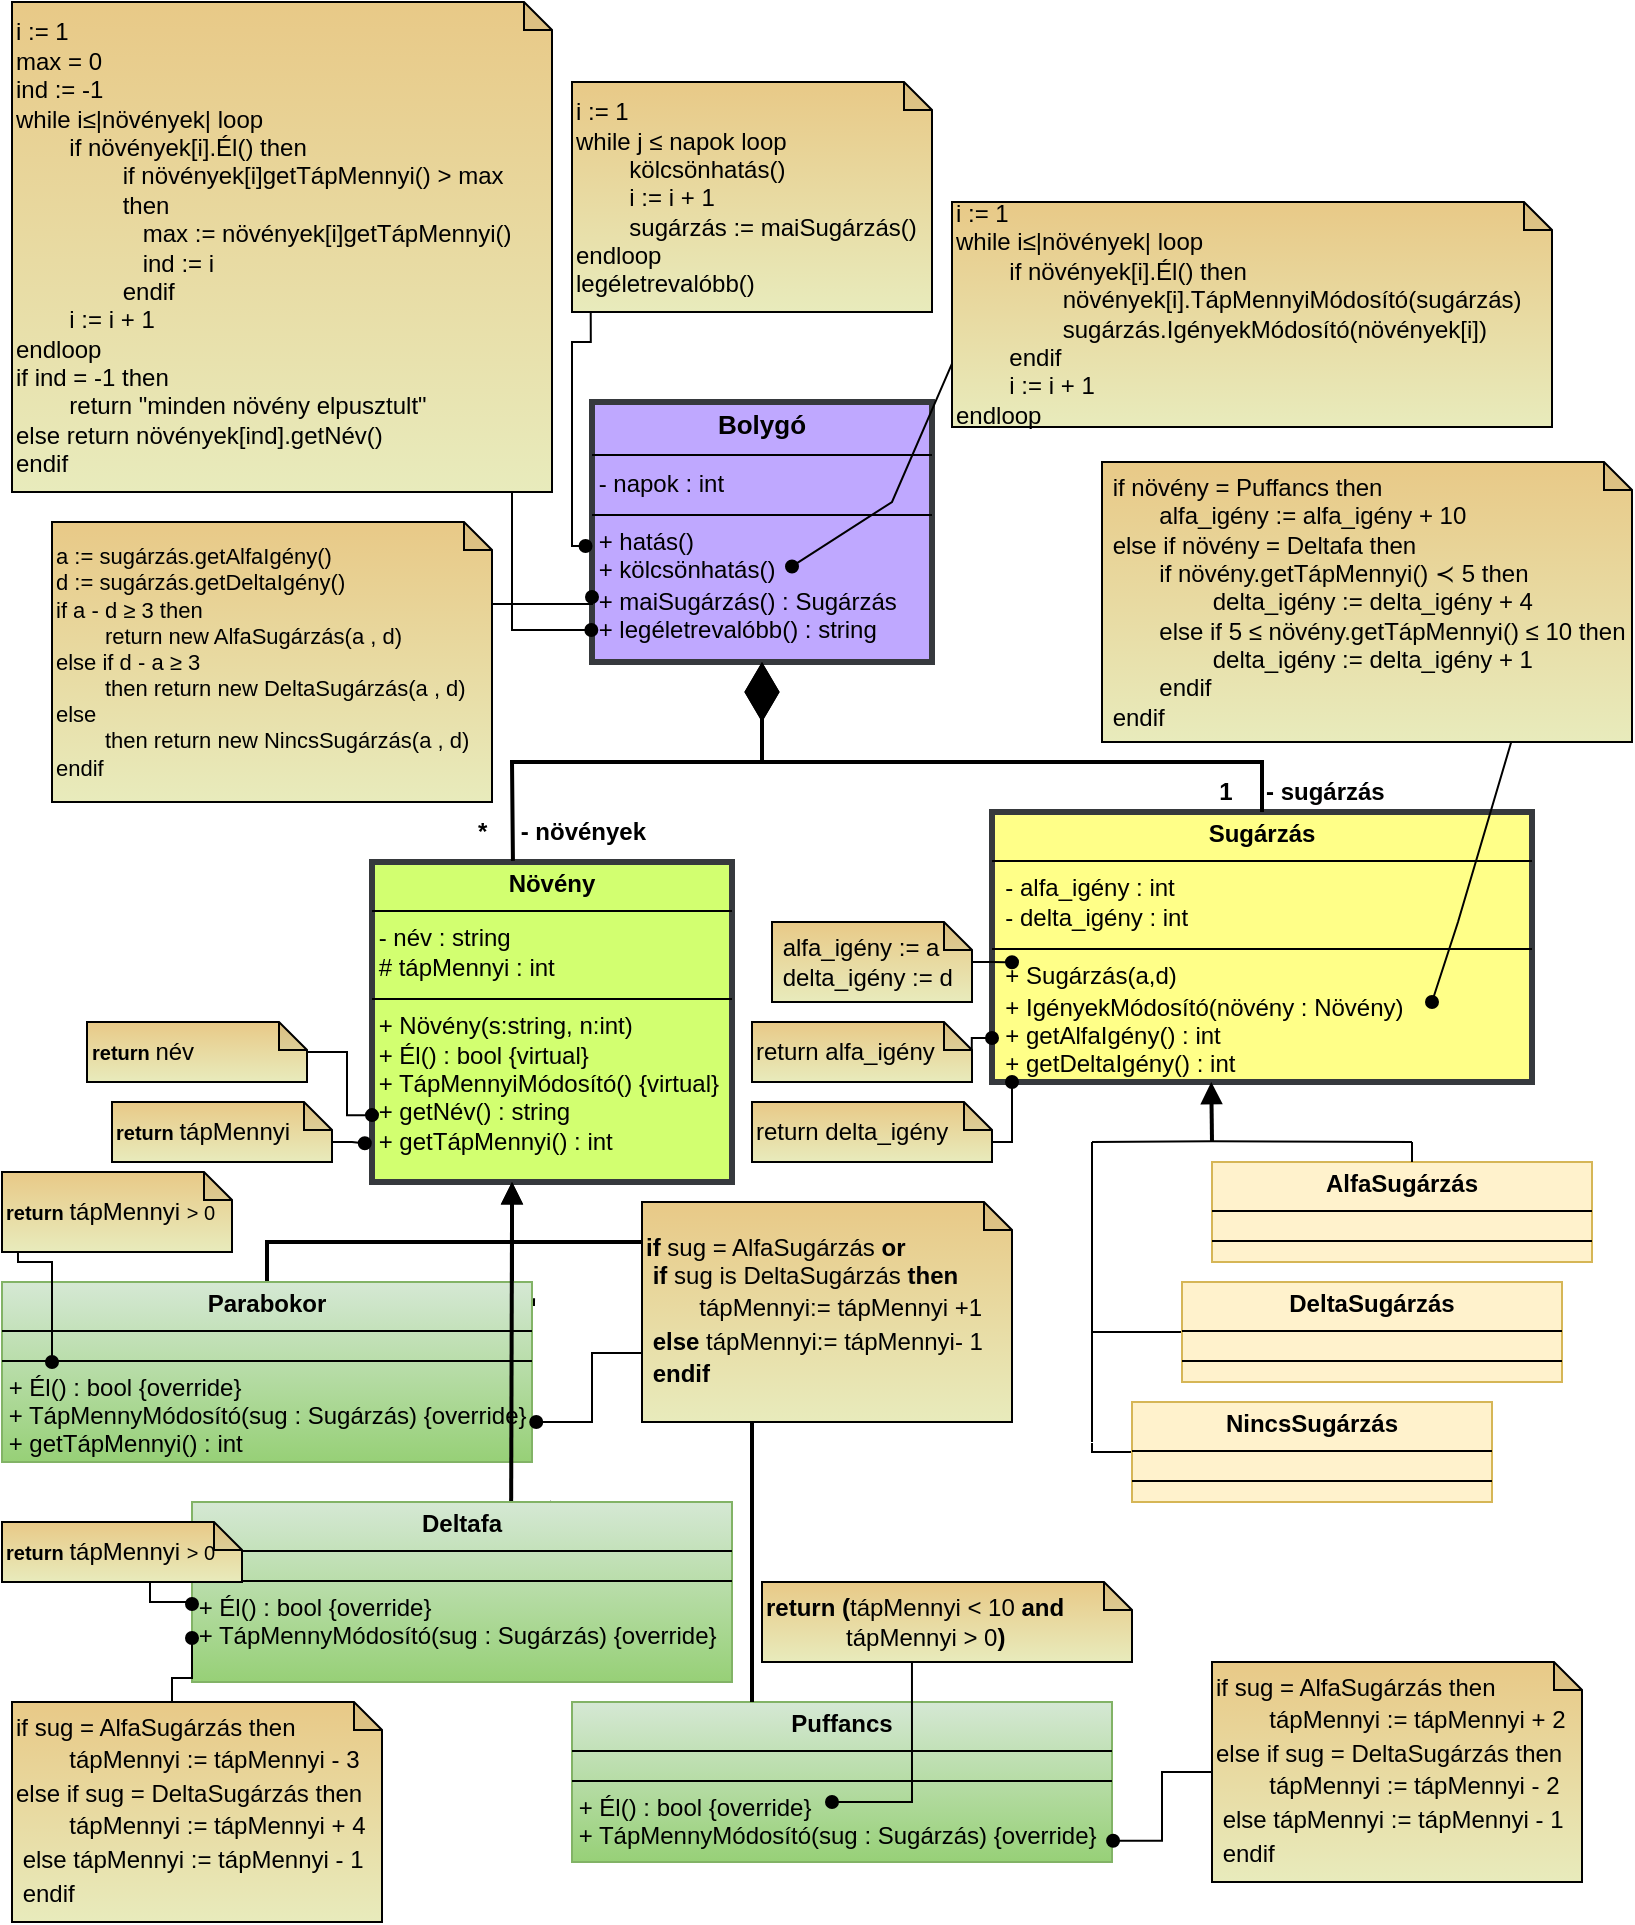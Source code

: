 <mxfile version="24.2.5" type="device">
  <diagram id="C5RBs43oDa-KdzZeNtuy" name="Page-1">
    <mxGraphModel dx="600" dy="359" grid="1" gridSize="10" guides="1" tooltips="1" connect="1" arrows="1" fold="1" page="1" pageScale="1" pageWidth="827" pageHeight="1169" math="0" shadow="0">
      <root>
        <mxCell id="WIyWlLk6GJQsqaUBKTNV-0" />
        <mxCell id="WIyWlLk6GJQsqaUBKTNV-1" parent="WIyWlLk6GJQsqaUBKTNV-0" />
        <mxCell id="IUOXqDqNGWJRMbw2lu2S-0" value="&lt;p style=&quot;margin: 4px 0px 0px; text-align: center; font-size: 13px;&quot;&gt;&lt;b&gt;&lt;font style=&quot;font-size: 13px;&quot;&gt;Bolygó&lt;/font&gt;&lt;/b&gt;&lt;/p&gt;&lt;hr size=&quot;1&quot; style=&quot;border-style: solid; font-size: 13px;&quot;&gt;&amp;nbsp;- napok : int&amp;nbsp;&lt;div&gt;&lt;div style=&quot;height:2px;&quot;&gt;&lt;/div&gt;&lt;hr size=&quot;1&quot; style=&quot;border-style:solid;&quot;&gt;&lt;div style=&quot;height:2px;&quot;&gt;&amp;nbsp;+ hatás()&lt;/div&gt;&lt;/div&gt;&lt;div style=&quot;height:2px;&quot;&gt;&amp;nbsp;&lt;/div&gt;&lt;div style=&quot;height:2px;&quot;&gt;&lt;br&gt;&lt;/div&gt;&lt;div style=&quot;height:2px;&quot;&gt;&lt;br&gt;&lt;/div&gt;&lt;div style=&quot;height:2px;&quot;&gt;&lt;br&gt;&lt;/div&gt;&lt;div style=&quot;height:2px;&quot;&gt;&lt;br&gt;&lt;/div&gt;&lt;div style=&quot;height:2px;&quot;&gt;&lt;br&gt;&lt;/div&gt;&lt;div style=&quot;height:2px;&quot;&gt;&amp;nbsp;+ kölcsönhatás()&lt;/div&gt;&lt;div style=&quot;height:2px;&quot;&gt;&lt;br&gt;&lt;/div&gt;&lt;div style=&quot;height:2px;&quot;&gt;&lt;br&gt;&lt;/div&gt;&lt;div style=&quot;height:2px;&quot;&gt;&lt;br&gt;&lt;/div&gt;&lt;div style=&quot;height:2px;&quot;&gt;&lt;br&gt;&lt;/div&gt;&lt;div style=&quot;height:2px;&quot;&gt;&lt;br&gt;&lt;/div&gt;&lt;div style=&quot;height:2px;&quot;&gt;&lt;br&gt;&lt;/div&gt;&lt;div style=&quot;height:2px;&quot;&gt;&amp;nbsp;&lt;/div&gt;&lt;div style=&quot;height:2px;&quot;&gt;&amp;nbsp;+ maiSugárzás() : Sugárzás&lt;br&gt;&lt;/div&gt;&lt;div style=&quot;height:2px;&quot;&gt;&lt;br&gt;&lt;/div&gt;&lt;div style=&quot;height:2px;&quot;&gt;&lt;br&gt;&lt;/div&gt;&lt;div style=&quot;height:2px;&quot;&gt;&lt;br&gt;&lt;/div&gt;&lt;div style=&quot;height:2px;&quot;&gt;&lt;br&gt;&lt;/div&gt;&lt;div style=&quot;height:2px;&quot;&gt;&lt;br&gt;&lt;/div&gt;&lt;div style=&quot;height:2px;&quot;&gt;&lt;br&gt;&lt;/div&gt;&lt;div style=&quot;height:2px;&quot;&gt;&amp;nbsp;+ legéletrevalóbb() : string&lt;/div&gt;&lt;div style=&quot;height:2px;&quot;&gt;&lt;span style=&quot;background-color: initial;&quot;&gt;&lt;br&gt;&lt;/span&gt;&lt;/div&gt;&lt;div style=&quot;height:2px;&quot;&gt;&lt;span style=&quot;background-color: initial;&quot;&gt;&lt;br&gt;&lt;/span&gt;&lt;/div&gt;&lt;div style=&quot;height:2px;&quot;&gt;&lt;span style=&quot;background-color: initial;&quot;&gt;&lt;br&gt;&lt;/span&gt;&lt;/div&gt;&lt;div style=&quot;height:2px;&quot;&gt;&lt;span style=&quot;background-color: initial;&quot;&gt;&lt;br&gt;&lt;/span&gt;&lt;/div&gt;&lt;div style=&quot;height:2px;&quot;&gt;&lt;span style=&quot;background-color: initial;&quot;&gt;&amp;nbsp;&lt;/span&gt;&lt;/div&gt;&lt;div style=&quot;height:2px;&quot;&gt;&lt;span style=&quot;background-color: initial;&quot;&gt;&amp;nbsp;&lt;/span&gt;&lt;/div&gt;&lt;div style=&quot;height:2px;&quot;&gt;&lt;br&gt;&lt;/div&gt;" style="verticalAlign=top;align=left;overflow=fill;html=1;whiteSpace=wrap;fillColor=#bfa8ff;strokeColor=#36393d;strokeWidth=3;" parent="WIyWlLk6GJQsqaUBKTNV-1" vertex="1">
          <mxGeometry x="300" y="320" width="170" height="130" as="geometry" />
        </mxCell>
        <mxCell id="IUOXqDqNGWJRMbw2lu2S-2" value="&lt;p style=&quot;margin:0px;margin-top:4px;text-align:center;&quot;&gt;&lt;b&gt;Sugárzás&lt;/b&gt;&lt;/p&gt;&lt;hr size=&quot;1&quot; style=&quot;border-style:solid;&quot;&gt;&amp;nbsp; -&lt;font style=&quot;font-size: 12px;&quot;&gt;&amp;nbsp;alfa_igény : int&lt;/font&gt;&lt;div&gt;&lt;font style=&quot;font-size: 12px;&quot;&gt;&amp;nbsp; - delta_igény : int&amp;nbsp;&lt;br&gt;&lt;/font&gt;&lt;div style=&quot;height:2px;&quot;&gt;&lt;font style=&quot;font-size: 12px;&quot;&gt;&amp;nbsp;&lt;/font&gt;&lt;/div&gt;&lt;hr size=&quot;1&quot; style=&quot;border-style:solid;&quot;&gt;&lt;div style=&quot;height:2px;&quot;&gt;&lt;font style=&quot;font-size: 12px;&quot;&gt;&amp;nbsp; + Sugárzás(a,d)&lt;/font&gt;&lt;/div&gt;&lt;/div&gt;&lt;div style=&quot;height:2px;&quot;&gt;&lt;font style=&quot;font-size: 12px;&quot;&gt;&amp;nbsp;&lt;/font&gt;&lt;/div&gt;&lt;div style=&quot;height:2px;&quot;&gt;&lt;br&gt;&lt;/div&gt;&lt;div style=&quot;height:2px;&quot;&gt;&lt;font style=&quot;font-size: 12px;&quot;&gt;&lt;br&gt;&lt;/font&gt;&lt;/div&gt;&lt;div style=&quot;height:2px;&quot;&gt;&lt;font style=&quot;font-size: 12px;&quot;&gt;&amp;nbsp;&lt;/font&gt;&lt;/div&gt;&lt;div style=&quot;height:2px;&quot;&gt;&lt;font style=&quot;font-size: 12px;&quot;&gt;&lt;br&gt;&lt;/font&gt;&lt;/div&gt;&lt;div style=&quot;height:2px;&quot;&gt;&lt;font style=&quot;font-size: 12px;&quot;&gt;&lt;br&gt;&lt;/font&gt;&lt;/div&gt;&lt;div style=&quot;height:2px;&quot;&gt;&lt;font style=&quot;font-size: 12px;&quot;&gt;&amp;nbsp; &amp;nbsp;&lt;/font&gt;&lt;/div&gt;&lt;div style=&quot;height:2px;&quot;&gt;&lt;font style=&quot;font-size: 12px;&quot;&gt;&amp;nbsp; + IgényekMódosító(növény : Növény)&lt;/font&gt;&lt;/div&gt;&lt;div style=&quot;height:2px;&quot;&gt;&lt;font style=&quot;font-size: 12px;&quot;&gt;&lt;br&gt;&lt;/font&gt;&lt;/div&gt;&lt;div style=&quot;height:2px;&quot;&gt;&lt;font style=&quot;font-size: 12px;&quot;&gt;&lt;br&gt;&lt;/font&gt;&lt;/div&gt;&lt;div style=&quot;height:2px;&quot;&gt;&lt;font style=&quot;font-size: 12px;&quot;&gt;&lt;br&gt;&lt;/font&gt;&lt;/div&gt;&lt;div style=&quot;height:2px;&quot;&gt;&lt;font style=&quot;font-size: 12px;&quot;&gt;&lt;br&gt;&lt;/font&gt;&lt;/div&gt;&lt;div style=&quot;height:2px;&quot;&gt;&lt;font style=&quot;font-size: 12px;&quot;&gt;&lt;br&gt;&lt;/font&gt;&lt;/div&gt;&lt;div style=&quot;height:2px;&quot;&gt;&lt;font style=&quot;font-size: 12px;&quot;&gt;&lt;br&gt;&lt;/font&gt;&lt;/div&gt;&lt;div style=&quot;height:2px;&quot;&gt;&lt;font style=&quot;font-size: 12px;&quot;&gt;&amp;nbsp; + getAlfaIgény() : int&amp;nbsp;&lt;/font&gt;&lt;/div&gt;&lt;div style=&quot;height:2px;&quot;&gt;&lt;font style=&quot;font-size: 12px;&quot;&gt;&lt;br&gt;&lt;/font&gt;&lt;/div&gt;&lt;div style=&quot;height:2px;&quot;&gt;&lt;font style=&quot;font-size: 12px;&quot;&gt;&lt;br&gt;&lt;/font&gt;&lt;/div&gt;&lt;div style=&quot;height:2px;&quot;&gt;&lt;font style=&quot;font-size: 12px;&quot;&gt;&lt;br&gt;&lt;/font&gt;&lt;/div&gt;&lt;div style=&quot;height:2px;&quot;&gt;&lt;font style=&quot;font-size: 12px;&quot;&gt;&lt;br&gt;&lt;/font&gt;&lt;/div&gt;&lt;div style=&quot;height:2px;&quot;&gt;&lt;font style=&quot;font-size: 12px;&quot;&gt;&lt;br&gt;&lt;/font&gt;&lt;/div&gt;&lt;div style=&quot;height:2px;&quot;&gt;&lt;font style=&quot;font-size: 12px;&quot;&gt;&lt;br&gt;&lt;/font&gt;&lt;/div&gt;&lt;div style=&quot;height:2px;&quot;&gt;&lt;font style=&quot;font-size: 12px;&quot;&gt;&amp;nbsp; + getDeltaIgény() : int&amp;nbsp;&amp;nbsp;&lt;/font&gt;&lt;/div&gt;" style="verticalAlign=top;align=left;overflow=fill;html=1;whiteSpace=wrap;fillColor=#ffff88;strokeColor=#36393d;strokeWidth=3;" parent="WIyWlLk6GJQsqaUBKTNV-1" vertex="1">
          <mxGeometry x="500" y="525" width="270" height="135" as="geometry" />
        </mxCell>
        <mxCell id="IUOXqDqNGWJRMbw2lu2S-3" value="&lt;p style=&quot;margin:0px;margin-top:4px;text-align:center;&quot;&gt;&lt;b&gt;Növény&lt;/b&gt;&lt;br&gt;&lt;/p&gt;&lt;hr size=&quot;1&quot; style=&quot;border-style:solid;&quot;&gt;&lt;font style=&quot;font-size: 12px;&quot;&gt;&amp;nbsp;- név : string&lt;/font&gt;&lt;div style=&quot;&quot;&gt;&lt;font style=&quot;font-size: 12px;&quot;&gt;&lt;font style=&quot;font-size: 12px;&quot;&gt;&amp;nbsp;# tápMennyi : int&lt;/font&gt;&lt;br&gt;&lt;/font&gt;&lt;div style=&quot;height: 2px;&quot;&gt;&lt;font style=&quot;font-size: 12px;&quot;&gt;&lt;br&gt;&lt;/font&gt;&lt;/div&gt;&lt;hr size=&quot;1&quot; style=&quot;border-style: solid;&quot;&gt;&lt;font style=&quot;font-size: 12px;&quot;&gt;&amp;nbsp;+ Növény(s:string, n:int)&lt;/font&gt;&lt;/div&gt;&lt;div style=&quot;&quot;&gt;&lt;font style=&quot;font-size: 12px;&quot;&gt;&amp;nbsp;+ Él() : bool {virtual}&lt;/font&gt;&lt;/div&gt;&lt;div style=&quot;&quot;&gt;&lt;font style=&quot;font-size: 12px;&quot;&gt;&amp;nbsp;+ TápMennyiMódosító() {virtual}&lt;/font&gt;&lt;/div&gt;&lt;div style=&quot;&quot;&gt;&amp;nbsp;+ getNév() : string&amp;nbsp;&lt;/div&gt;&lt;div style=&quot;&quot;&gt;&amp;nbsp;+ getTápMennyi() : int&lt;br&gt;&lt;div style=&quot;font-size: 11px; height: 2px;&quot;&gt;&lt;/div&gt;&lt;/div&gt;" style="verticalAlign=top;align=left;overflow=fill;html=1;whiteSpace=wrap;fillColor=#d2ff70;strokeColor=#36393d;strokeWidth=3;perimeterSpacing=0;" parent="WIyWlLk6GJQsqaUBKTNV-1" vertex="1">
          <mxGeometry x="190" y="550" width="180" height="160" as="geometry" />
        </mxCell>
        <mxCell id="IUOXqDqNGWJRMbw2lu2S-4" value="" style="endArrow=diamondThin;endFill=1;endSize=24;html=1;rounded=0;entryX=0.5;entryY=1;entryDx=0;entryDy=0;exitX=0.277;exitY=0.981;exitDx=0;exitDy=0;exitPerimeter=0;strokeWidth=2;" parent="WIyWlLk6GJQsqaUBKTNV-1" source="IUOXqDqNGWJRMbw2lu2S-10" target="IUOXqDqNGWJRMbw2lu2S-0" edge="1">
          <mxGeometry width="160" relative="1" as="geometry">
            <mxPoint x="260" y="550" as="sourcePoint" />
            <mxPoint x="310" y="610" as="targetPoint" />
            <Array as="points">
              <mxPoint x="260" y="500" />
              <mxPoint x="320" y="500" />
              <mxPoint x="385" y="500" />
            </Array>
          </mxGeometry>
        </mxCell>
        <mxCell id="IUOXqDqNGWJRMbw2lu2S-8" value="" style="endArrow=diamondThin;endFill=1;endSize=24;html=1;rounded=0;entryX=0.5;entryY=1;entryDx=0;entryDy=0;exitX=0.5;exitY=0;exitDx=0;exitDy=0;strokeWidth=2;" parent="WIyWlLk6GJQsqaUBKTNV-1" source="IUOXqDqNGWJRMbw2lu2S-2" target="IUOXqDqNGWJRMbw2lu2S-0" edge="1">
          <mxGeometry width="160" relative="1" as="geometry">
            <mxPoint x="380" y="580" as="sourcePoint" />
            <mxPoint x="310" y="610" as="targetPoint" />
            <Array as="points">
              <mxPoint x="635" y="500" />
              <mxPoint x="490" y="500" />
              <mxPoint x="385" y="500" />
            </Array>
          </mxGeometry>
        </mxCell>
        <mxCell id="IUOXqDqNGWJRMbw2lu2S-9" value="&lt;b&gt;1&amp;nbsp; &amp;nbsp; &amp;nbsp;- sugárzás&lt;/b&gt;" style="text;html=1;align=center;verticalAlign=middle;whiteSpace=wrap;rounded=0;" parent="WIyWlLk6GJQsqaUBKTNV-1" vertex="1">
          <mxGeometry x="600" y="500" width="110" height="30" as="geometry" />
        </mxCell>
        <mxCell id="IUOXqDqNGWJRMbw2lu2S-10" value="&lt;b&gt;*&amp;nbsp; &amp;nbsp; &amp;nbsp;- növények&lt;/b&gt;" style="text;html=1;align=center;verticalAlign=middle;whiteSpace=wrap;rounded=0;" parent="WIyWlLk6GJQsqaUBKTNV-1" vertex="1">
          <mxGeometry x="230" y="520" width="110" height="30" as="geometry" />
        </mxCell>
        <mxCell id="IUOXqDqNGWJRMbw2lu2S-13" value="" style="endArrow=block;endFill=1;html=1;edgeStyle=orthogonalEdgeStyle;align=left;verticalAlign=top;rounded=0;strokeWidth=2;exitX=1.002;exitY=0.09;exitDx=0;exitDy=0;exitPerimeter=0;" parent="WIyWlLk6GJQsqaUBKTNV-1" source="IUOXqDqNGWJRMbw2lu2S-18" edge="1">
          <mxGeometry x="-1" relative="1" as="geometry">
            <mxPoint x="220" y="800" as="sourcePoint" />
            <mxPoint x="260" y="710" as="targetPoint" />
            <Array as="points">
              <mxPoint x="260" y="771" />
            </Array>
            <mxPoint as="offset" />
          </mxGeometry>
        </mxCell>
        <mxCell id="IUOXqDqNGWJRMbw2lu2S-16" value="&lt;p style=&quot;text-align: center; margin: 4px 0px 0px;&quot;&gt;&lt;span style=&quot;background-color: initial; text-align: left;&quot;&gt;&lt;b&gt;Puffancs&lt;/b&gt;&lt;/span&gt;&lt;br&gt;&lt;/p&gt;&lt;hr size=&quot;1&quot; style=&quot;border-style:solid;&quot;&gt;&lt;div style=&quot;height:2px;&quot;&gt;&lt;/div&gt;&lt;hr size=&quot;1&quot; style=&quot;border-style:solid;&quot;&gt;&lt;div style=&quot;height: 2px;&quot;&gt;&lt;div style=&quot;height: 2px;&quot;&gt;&amp;nbsp;+ Él() : bool {override}&lt;/div&gt;&lt;div style=&quot;height: 2px;&quot;&gt;&amp;nbsp;&lt;/div&gt;&lt;div style=&quot;height: 2px;&quot;&gt;&amp;nbsp;&lt;/div&gt;&lt;div style=&quot;height: 2px;&quot;&gt;&lt;br&gt;&lt;/div&gt;&lt;div style=&quot;height: 2px;&quot;&gt;&lt;br&gt;&lt;/div&gt;&lt;div style=&quot;height: 2px;&quot;&gt;&amp;nbsp;&lt;/div&gt;&lt;div style=&quot;height: 2px;&quot;&gt;&lt;br&gt;&lt;/div&gt;&lt;div style=&quot;height: 2px;&quot;&gt;&lt;div style=&quot;height: 2px;&quot;&gt;&amp;nbsp;+ TápMennyMódosító(sug : Sugárzás) {override}&lt;/div&gt;&lt;div&gt;&lt;br&gt;&lt;/div&gt;&lt;/div&gt;&lt;div style=&quot;height: 2px;&quot;&gt;&lt;br&gt;&lt;/div&gt;&lt;div style=&quot;height: 2px;&quot;&gt;&lt;br&gt;&lt;/div&gt;&lt;div style=&quot;height: 2px;&quot;&gt;&lt;br&gt;&lt;/div&gt;&lt;div style=&quot;height: 2px;&quot;&gt;&lt;br&gt;&lt;/div&gt;&lt;div style=&quot;height: 2px;&quot;&gt;&lt;br&gt;&lt;/div&gt;&lt;div style=&quot;height: 2px;&quot;&gt;&lt;br&gt;&lt;/div&gt;&lt;/div&gt;" style="verticalAlign=top;align=left;overflow=fill;html=1;whiteSpace=wrap;fillColor=#d5e8d4;strokeColor=#82b366;gradientColor=#97d077;" parent="WIyWlLk6GJQsqaUBKTNV-1" vertex="1">
          <mxGeometry x="290" y="970" width="270" height="80" as="geometry" />
        </mxCell>
        <mxCell id="IUOXqDqNGWJRMbw2lu2S-85" style="edgeStyle=orthogonalEdgeStyle;rounded=0;orthogonalLoop=1;jettySize=auto;html=1;endArrow=none;endFill=0;strokeWidth=2;" parent="WIyWlLk6GJQsqaUBKTNV-1" source="IUOXqDqNGWJRMbw2lu2S-18" edge="1">
          <mxGeometry relative="1" as="geometry">
            <mxPoint x="260" y="740" as="targetPoint" />
          </mxGeometry>
        </mxCell>
        <mxCell id="IUOXqDqNGWJRMbw2lu2S-18" value="&lt;p style=&quot;margin:0px;margin-top:4px;text-align:center;&quot;&gt;&lt;b&gt;Parabokor&lt;/b&gt;&lt;/p&gt;&lt;hr size=&quot;1&quot; style=&quot;border-style:solid;&quot;&gt;&lt;div style=&quot;height:2px;&quot;&gt;&lt;/div&gt;&lt;hr size=&quot;1&quot; style=&quot;border-style:solid;&quot;&gt;&lt;div style=&quot;height: 2px;&quot;&gt;&lt;font style=&quot;font-size: 12px;&quot;&gt;&amp;nbsp;+ Él() : bool {override}&lt;/font&gt;&lt;/div&gt;&lt;div style=&quot;height: 2px;&quot;&gt;&lt;font style=&quot;font-size: 12px;&quot;&gt;&amp;nbsp;&lt;/font&gt;&lt;/div&gt;&lt;div style=&quot;height: 2px;&quot;&gt;&lt;font style=&quot;font-size: 12px;&quot;&gt;&amp;nbsp;&lt;/font&gt;&lt;/div&gt;&lt;div style=&quot;height: 2px;&quot;&gt;&lt;font style=&quot;font-size: 12px;&quot;&gt;&lt;br&gt;&lt;/font&gt;&lt;/div&gt;&lt;div style=&quot;height: 2px;&quot;&gt;&lt;font style=&quot;font-size: 12px;&quot;&gt;&lt;br&gt;&lt;/font&gt;&lt;/div&gt;&lt;div style=&quot;height: 2px;&quot;&gt;&lt;font style=&quot;font-size: 12px;&quot;&gt;&amp;nbsp;&lt;/font&gt;&lt;/div&gt;&lt;div style=&quot;height: 2px;&quot;&gt;&lt;font style=&quot;font-size: 12px;&quot;&gt;&lt;br&gt;&lt;/font&gt;&lt;/div&gt;&lt;div style=&quot;height: 2px;&quot;&gt;&lt;font style=&quot;font-size: 12px;&quot;&gt;&amp;nbsp;+ TápMennyMódosító(sug : Sugárzás) {override}&lt;/font&gt;&lt;/div&gt;&lt;div style=&quot;height: 2px;&quot;&gt;&lt;font style=&quot;font-size: 12px;&quot;&gt;&lt;br&gt;&lt;/font&gt;&lt;/div&gt;&lt;div style=&quot;height: 2px;&quot;&gt;&lt;font style=&quot;font-size: 12px;&quot;&gt;&lt;br&gt;&lt;/font&gt;&lt;/div&gt;&lt;div style=&quot;height: 2px;&quot;&gt;&lt;font style=&quot;font-size: 12px;&quot;&gt;&lt;br&gt;&lt;/font&gt;&lt;/div&gt;&lt;div style=&quot;height: 2px;&quot;&gt;&lt;font style=&quot;font-size: 12px;&quot;&gt;&lt;br&gt;&lt;/font&gt;&lt;/div&gt;&lt;div style=&quot;height: 2px;&quot;&gt;&lt;font style=&quot;font-size: 12px;&quot;&gt;&lt;br&gt;&lt;/font&gt;&lt;/div&gt;&lt;div style=&quot;height: 2px;&quot;&gt;&lt;font style=&quot;font-size: 12px;&quot;&gt;&lt;br&gt;&lt;/font&gt;&lt;/div&gt;&lt;div style=&quot;height: 2px;&quot;&gt;&amp;nbsp;+ getTápMennyi() : int&lt;/div&gt;" style="verticalAlign=top;align=left;overflow=fill;html=1;whiteSpace=wrap;fillColor=#d5e8d4;strokeColor=#82b366;gradientColor=#97d077;" parent="WIyWlLk6GJQsqaUBKTNV-1" vertex="1">
          <mxGeometry x="5" y="760" width="265" height="90" as="geometry" />
        </mxCell>
        <mxCell id="IUOXqDqNGWJRMbw2lu2S-19" style="edgeStyle=orthogonalEdgeStyle;rounded=0;orthogonalLoop=1;jettySize=auto;html=1;exitX=0.5;exitY=1;exitDx=0;exitDy=0;" parent="WIyWlLk6GJQsqaUBKTNV-1" source="IUOXqDqNGWJRMbw2lu2S-16" target="IUOXqDqNGWJRMbw2lu2S-16" edge="1">
          <mxGeometry relative="1" as="geometry" />
        </mxCell>
        <mxCell id="IUOXqDqNGWJRMbw2lu2S-23" value="" style="endArrow=block;endFill=1;html=1;edgeStyle=orthogonalEdgeStyle;align=left;verticalAlign=top;rounded=0;strokeWidth=2;" parent="WIyWlLk6GJQsqaUBKTNV-1" edge="1">
          <mxGeometry x="-1" relative="1" as="geometry">
            <mxPoint x="380" y="970" as="sourcePoint" />
            <mxPoint x="260" y="710" as="targetPoint" />
            <Array as="points">
              <mxPoint x="380" y="970" />
              <mxPoint x="380" y="740" />
              <mxPoint x="260" y="740" />
            </Array>
            <mxPoint as="offset" />
          </mxGeometry>
        </mxCell>
        <mxCell id="IUOXqDqNGWJRMbw2lu2S-24" value="" style="endArrow=none;html=1;rounded=0;strokeWidth=2;exitX=0.591;exitY=0.022;exitDx=0;exitDy=0;exitPerimeter=0;" parent="WIyWlLk6GJQsqaUBKTNV-1" source="IUOXqDqNGWJRMbw2lu2S-17" edge="1">
          <mxGeometry width="50" height="50" relative="1" as="geometry">
            <mxPoint x="260" y="890" as="sourcePoint" />
            <mxPoint x="260.0" y="730" as="targetPoint" />
          </mxGeometry>
        </mxCell>
        <mxCell id="IUOXqDqNGWJRMbw2lu2S-40" value="i := 1&amp;nbsp;&lt;div&gt;while j ≤ napok loop&amp;nbsp;&lt;/div&gt;&lt;div&gt;&lt;span style=&quot;white-space: pre;&quot;&gt;&#x9;&lt;/span&gt;kölcsönhatás()&lt;br&gt;&lt;/div&gt;&lt;div&gt;&lt;span style=&quot;white-space: pre;&quot;&gt;&#x9;&lt;/span&gt;i := i + 1&lt;br&gt;&lt;/div&gt;&lt;div&gt;&lt;span style=&quot;white-space: pre;&quot;&gt;&#x9;&lt;/span&gt;sugárzás := maiSugárzás()&lt;br&gt;&lt;/div&gt;&lt;div&gt;endloop&lt;/div&gt;&lt;div&gt;legéletrevalóbb()&lt;/div&gt;" style="shape=note;whiteSpace=wrap;html=1;backgroundOutline=1;darkOpacity=0.05;fillColor=#e8c987;strokeColor=#000000;size=14;align=left;fillStyle=auto;gradientColor=#e8ebbc;" parent="WIyWlLk6GJQsqaUBKTNV-1" vertex="1">
          <mxGeometry x="290" y="160" width="180" height="115" as="geometry" />
        </mxCell>
        <mxCell id="IUOXqDqNGWJRMbw2lu2S-41" style="rounded=0;orthogonalLoop=1;jettySize=auto;html=1;entryX=-0.019;entryY=0.554;entryDx=0;entryDy=0;entryPerimeter=0;edgeStyle=orthogonalEdgeStyle;endArrow=oval;endFill=1;exitX=0.052;exitY=0.997;exitDx=0;exitDy=0;exitPerimeter=0;" parent="WIyWlLk6GJQsqaUBKTNV-1" source="IUOXqDqNGWJRMbw2lu2S-40" target="IUOXqDqNGWJRMbw2lu2S-0" edge="1">
          <mxGeometry relative="1" as="geometry">
            <Array as="points">
              <mxPoint x="299" y="290" />
              <mxPoint x="290" y="290" />
              <mxPoint x="290" y="392" />
            </Array>
            <mxPoint x="300" y="290" as="sourcePoint" />
          </mxGeometry>
        </mxCell>
        <mxCell id="IUOXqDqNGWJRMbw2lu2S-43" value="&lt;div&gt;i := 1&amp;nbsp;&lt;span style=&quot;background-color: initial;&quot;&gt;&amp;nbsp;&lt;/span&gt;&lt;/div&gt;&lt;div&gt;&lt;div&gt;while i≤|növények| loop&lt;/div&gt;&lt;div&gt;&lt;span style=&quot;white-space: pre;&quot;&gt;&#x9;&lt;/span&gt;if növények[i].Él() then&lt;/div&gt;&lt;div&gt;&lt;span style=&quot;white-space: pre;&quot;&gt;&#x9;&lt;span style=&quot;white-space: pre;&quot;&gt;&#x9;&lt;/span&gt;&lt;/span&gt;növények[i].TápMennyiMódosító(sugárzás)&lt;/div&gt;&lt;div&gt;&lt;span style=&quot;background-color: initial;&quot;&gt;&lt;span style=&quot;white-space: pre;&quot;&gt;&#x9;&lt;/span&gt;&lt;span style=&quot;white-space: pre;&quot;&gt;&#x9;&lt;/span&gt;sugárzás.IgényekMódosító(növények[i])&lt;/span&gt;&lt;/div&gt;&lt;div&gt;&lt;span style=&quot;white-space: pre;&quot;&gt;&#x9;&lt;/span&gt;endif&lt;/div&gt;&lt;div&gt;&lt;span style=&quot;white-space: pre;&quot;&gt;&#x9;&lt;/span&gt;i := i + 1&lt;/div&gt;&lt;div&gt;endloop&lt;/div&gt;&lt;/div&gt;" style="shape=note;whiteSpace=wrap;html=1;backgroundOutline=1;darkOpacity=0.05;fillColor=#e8c987;strokeColor=#000000;size=14;align=left;fillStyle=auto;gradientColor=#e8ebbc;" parent="WIyWlLk6GJQsqaUBKTNV-1" vertex="1">
          <mxGeometry x="480" y="220" width="300" height="112.5" as="geometry" />
        </mxCell>
        <mxCell id="IUOXqDqNGWJRMbw2lu2S-45" value="" style="endArrow=oval;html=1;rounded=0;endFill=1;exitX=0;exitY=0.718;exitDx=0;exitDy=0;exitPerimeter=0;" parent="WIyWlLk6GJQsqaUBKTNV-1" source="IUOXqDqNGWJRMbw2lu2S-43" edge="1">
          <mxGeometry width="50" height="50" relative="1" as="geometry">
            <mxPoint x="410.3" y="295.005" as="sourcePoint" />
            <mxPoint x="400" y="402.23" as="targetPoint" />
            <Array as="points">
              <mxPoint x="450" y="370" />
              <mxPoint x="400" y="402.23" />
            </Array>
          </mxGeometry>
        </mxCell>
        <mxCell id="IUOXqDqNGWJRMbw2lu2S-46" value="&amp;nbsp;alfa_igény := a&amp;nbsp;&lt;div&gt;&amp;nbsp;delta_igény := d&lt;/div&gt;" style="shape=note;whiteSpace=wrap;html=1;backgroundOutline=1;darkOpacity=0.05;fillColor=#e8c987;strokeColor=#000000;size=14;align=left;fillStyle=auto;gradientColor=#e8ebbc;" parent="WIyWlLk6GJQsqaUBKTNV-1" vertex="1">
          <mxGeometry x="390" y="580" width="100" height="40" as="geometry" />
        </mxCell>
        <mxCell id="IUOXqDqNGWJRMbw2lu2S-50" value="&lt;div&gt;&amp;nbsp;&lt;span style=&quot;background-color: initial;&quot;&gt;if növény = Puffancs then&lt;/span&gt;&lt;/div&gt;&lt;div&gt;&lt;span style=&quot;white-space: pre;&quot;&gt;&#x9;a&lt;/span&gt;lfa_igény := alfa_igény + 10&lt;/div&gt;&lt;div&gt;&amp;nbsp;else if növény = Deltafa&amp;nbsp;&lt;span style=&quot;background-color: initial;&quot;&gt;then&lt;/span&gt;&lt;/div&gt;&lt;div&gt;&lt;span style=&quot;white-space: pre;&quot;&gt;&#x9;&lt;/span&gt;if növény.getTápMennyi() ≺ 5 then&lt;/div&gt;&lt;div&gt;&lt;span style=&quot;white-space: pre;&quot;&gt;&#x9;&lt;/span&gt;&lt;span style=&quot;white-space: pre;&quot;&gt;&lt;span style=&quot;white-space: pre;&quot;&gt;&#x9;&lt;/span&gt;delta_igény := delta_igény + 4&lt;/span&gt;&lt;/div&gt;&lt;div&gt;&lt;span style=&quot;white-space: pre;&quot;&gt;&#x9;&lt;/span&gt;else if 5 ≤ növény.getTápMennyi()&amp;nbsp;≤ 10 then&lt;/div&gt;&lt;div&gt;&lt;span style=&quot;white-space: pre;&quot;&gt;&#x9;&lt;/span&gt;&lt;span style=&quot;white-space: pre;&quot;&gt;&#x9;&lt;/span&gt;&lt;span style=&quot;white-space: pre;&quot;&gt;delta_igény := delta_igény + 1&lt;/span&gt;&lt;/div&gt;&lt;div&gt;&lt;span style=&quot;white-space: pre;&quot;&gt;&#x9;&lt;/span&gt;endif&lt;/div&gt;&lt;div&gt;&lt;span style=&quot;background-color: initial;&quot;&gt;&amp;nbsp;endif&lt;/span&gt;&lt;br&gt;&lt;/div&gt;" style="shape=note;whiteSpace=wrap;html=1;backgroundOutline=1;darkOpacity=0.05;fillColor=#e8c987;strokeColor=#000000;size=14;align=left;fillStyle=auto;gradientColor=#e8ebbc;" parent="WIyWlLk6GJQsqaUBKTNV-1" vertex="1">
          <mxGeometry x="555" y="350" width="265" height="140" as="geometry" />
        </mxCell>
        <mxCell id="IUOXqDqNGWJRMbw2lu2S-52" value="&lt;div style=&quot;font-size: 11px;&quot;&gt;&lt;font style=&quot;font-size: 11px;&quot;&gt;a :=&amp;nbsp;&lt;span style=&quot;background-color: initial;&quot;&gt;sugárzás.getAlfaIgény()&lt;/span&gt;&lt;/font&gt;&lt;/div&gt;&lt;div style=&quot;font-size: 11px;&quot;&gt;&lt;font style=&quot;font-size: 11px;&quot;&gt;d := sugárzás.getDeltaIgény()&lt;/font&gt;&lt;/div&gt;&lt;div style=&quot;font-size: 11px;&quot;&gt;&lt;font style=&quot;font-size: 11px;&quot;&gt;if a&lt;span style=&quot;background-color: initial;&quot;&gt;&amp;nbsp;- d&lt;/span&gt;&lt;span style=&quot;background-color: initial;&quot;&gt;&amp;nbsp;≥ 3&amp;nbsp;&lt;/span&gt;&lt;span style=&quot;background-color: initial;&quot;&gt;then&amp;nbsp;&lt;/span&gt;&lt;/font&gt;&lt;/div&gt;&lt;div style=&quot;font-size: 11px;&quot;&gt;&lt;font style=&quot;font-size: 11px;&quot;&gt;&lt;span style=&quot;background-color: initial;&quot;&gt;&lt;span style=&quot;white-space: pre;&quot;&gt;&#x9;&lt;/span&gt;return new AlfaSugárzás(&lt;/span&gt;&lt;span style=&quot;background-color: initial;&quot;&gt;a , d&lt;/span&gt;&lt;span style=&quot;background-color: initial;&quot;&gt;)&lt;/span&gt;&lt;/font&gt;&lt;/div&gt;&lt;div style=&quot;font-size: 11px;&quot;&gt;&lt;font style=&quot;font-size: 11px;&quot;&gt;else if d&amp;nbsp;&lt;span style=&quot;background-color: initial;&quot;&gt;- a&amp;nbsp;&lt;/span&gt;&lt;span style=&quot;background-color: initial;&quot;&gt;≥ 3&amp;nbsp;&lt;/span&gt;&lt;/font&gt;&lt;/div&gt;&lt;div style=&quot;font-size: 11px;&quot;&gt;&lt;font style=&quot;font-size: 11px;&quot;&gt;&lt;span style=&quot;white-space: pre;&quot;&gt;&#x9;&lt;/span&gt;then&amp;nbsp;&lt;span style=&quot;background-color: initial;&quot;&gt;return new DeltaSugárzás(&lt;/span&gt;&lt;span style=&quot;background-color: initial;&quot;&gt;a , d&lt;/span&gt;&lt;span style=&quot;background-color: initial;&quot;&gt;)&lt;/span&gt;&lt;/font&gt;&lt;/div&gt;&lt;div style=&quot;font-size: 11px;&quot;&gt;&lt;font style=&quot;font-size: 11px;&quot;&gt;else&lt;/font&gt;&lt;/div&gt;&lt;div style=&quot;font-size: 11px;&quot;&gt;&lt;font style=&quot;font-size: 11px;&quot;&gt;&lt;span style=&quot;white-space: pre;&quot;&gt;&#x9;&lt;/span&gt;then&amp;nbsp;&lt;span style=&quot;background-color: initial;&quot;&gt;return new NincsSugárzás(&lt;/span&gt;&lt;span style=&quot;background-color: initial;&quot;&gt;a , d&lt;/span&gt;&lt;span style=&quot;background-color: initial;&quot;&gt;)&lt;/span&gt;&lt;/font&gt;&lt;/div&gt;&lt;div style=&quot;font-size: 11px;&quot;&gt;&lt;font style=&quot;font-size: 11px;&quot;&gt;endif&lt;/font&gt;&lt;/div&gt;" style="shape=note;whiteSpace=wrap;html=1;backgroundOutline=1;darkOpacity=0.05;fillColor=#e8c987;strokeColor=#000000;size=14;align=left;fillStyle=auto;gradientColor=#e8ebbc;" parent="WIyWlLk6GJQsqaUBKTNV-1" vertex="1">
          <mxGeometry x="30" y="380" width="220" height="140" as="geometry" />
        </mxCell>
        <mxCell id="IUOXqDqNGWJRMbw2lu2S-53" style="rounded=0;orthogonalLoop=1;jettySize=auto;html=1;entryX=0;entryY=0.75;entryDx=0;entryDy=0;edgeStyle=orthogonalEdgeStyle;endArrow=oval;endFill=1;" parent="WIyWlLk6GJQsqaUBKTNV-1" target="IUOXqDqNGWJRMbw2lu2S-0" edge="1">
          <mxGeometry relative="1" as="geometry">
            <mxPoint x="290.68" y="421.22" as="targetPoint" />
            <Array as="points">
              <mxPoint x="250" y="421" />
              <mxPoint x="300" y="421" />
            </Array>
            <mxPoint x="250.0" y="418.78" as="sourcePoint" />
          </mxGeometry>
        </mxCell>
        <mxCell id="IUOXqDqNGWJRMbw2lu2S-54" value="" style="endArrow=block;endFill=1;html=1;edgeStyle=orthogonalEdgeStyle;align=left;verticalAlign=top;rounded=0;strokeWidth=2;" parent="WIyWlLk6GJQsqaUBKTNV-1" edge="1">
          <mxGeometry x="-1" relative="1" as="geometry">
            <mxPoint x="610" y="690" as="sourcePoint" />
            <mxPoint x="609.64" y="660" as="targetPoint" />
            <Array as="points">
              <mxPoint x="610" y="690" />
            </Array>
            <mxPoint as="offset" />
          </mxGeometry>
        </mxCell>
        <mxCell id="IUOXqDqNGWJRMbw2lu2S-55" value="" style="endArrow=none;html=1;rounded=0;" parent="WIyWlLk6GJQsqaUBKTNV-1" edge="1">
          <mxGeometry width="50" height="50" relative="1" as="geometry">
            <mxPoint x="550" y="690" as="sourcePoint" />
            <mxPoint x="710" y="690" as="targetPoint" />
            <Array as="points">
              <mxPoint x="610" y="689.66" />
            </Array>
          </mxGeometry>
        </mxCell>
        <mxCell id="IUOXqDqNGWJRMbw2lu2S-57" value="&lt;p style=&quot;margin: 4px 0px 0px; text-align: center;&quot;&gt;&lt;span style=&quot;background-color: initial; text-align: left;&quot;&gt;&lt;b&gt;AlfaSugárzás&lt;/b&gt;&lt;/span&gt;&lt;br&gt;&lt;/p&gt;&lt;hr size=&quot;1&quot; style=&quot;border-style:solid;&quot;&gt;&lt;div style=&quot;height:2px;&quot;&gt;&lt;/div&gt;&lt;hr size=&quot;1&quot; style=&quot;border-style:solid;&quot;&gt;&lt;div style=&quot;height: 2px;&quot;&gt;&lt;div style=&quot;height: 2px;&quot;&gt;&lt;br&gt;&lt;/div&gt;&lt;/div&gt;" style="verticalAlign=top;align=left;overflow=fill;html=1;whiteSpace=wrap;fillColor=#fff2cc;strokeColor=#d6b656;" parent="WIyWlLk6GJQsqaUBKTNV-1" vertex="1">
          <mxGeometry x="610" y="700" width="190" height="50" as="geometry" />
        </mxCell>
        <mxCell id="IUOXqDqNGWJRMbw2lu2S-69" style="edgeStyle=orthogonalEdgeStyle;rounded=0;orthogonalLoop=1;jettySize=auto;html=1;endArrow=none;endFill=0;" parent="WIyWlLk6GJQsqaUBKTNV-1" source="IUOXqDqNGWJRMbw2lu2S-58" edge="1">
          <mxGeometry relative="1" as="geometry">
            <mxPoint x="550" y="790" as="targetPoint" />
            <Array as="points">
              <mxPoint x="550" y="785" />
            </Array>
          </mxGeometry>
        </mxCell>
        <mxCell id="IUOXqDqNGWJRMbw2lu2S-58" value="&lt;p style=&quot;text-align: center; margin: 4px 0px 0px;&quot;&gt;&lt;span style=&quot;background-color: initial; text-align: left;&quot;&gt;&lt;b&gt;DeltaSugárzás&lt;/b&gt;&lt;/span&gt;&lt;br&gt;&lt;/p&gt;&lt;hr size=&quot;1&quot; style=&quot;border-style:solid;&quot;&gt;&lt;div style=&quot;height:2px;&quot;&gt;&lt;/div&gt;&lt;hr size=&quot;1&quot; style=&quot;border-style:solid;&quot;&gt;&lt;div style=&quot;height: 2px;&quot;&gt;&lt;div style=&quot;height: 2px;&quot;&gt;&lt;br&gt;&lt;/div&gt;&lt;/div&gt;" style="verticalAlign=top;align=left;overflow=fill;html=1;whiteSpace=wrap;fillColor=#fff2cc;strokeColor=#d6b656;" parent="WIyWlLk6GJQsqaUBKTNV-1" vertex="1">
          <mxGeometry x="595" y="760" width="190" height="50" as="geometry" />
        </mxCell>
        <mxCell id="IUOXqDqNGWJRMbw2lu2S-70" style="edgeStyle=orthogonalEdgeStyle;rounded=0;orthogonalLoop=1;jettySize=auto;html=1;endArrow=none;endFill=0;" parent="WIyWlLk6GJQsqaUBKTNV-1" source="IUOXqDqNGWJRMbw2lu2S-59" edge="1">
          <mxGeometry relative="1" as="geometry">
            <mxPoint x="550" y="840" as="targetPoint" />
          </mxGeometry>
        </mxCell>
        <mxCell id="IUOXqDqNGWJRMbw2lu2S-59" value="&lt;p style=&quot;text-align: center; margin: 4px 0px 0px;&quot;&gt;&lt;span style=&quot;background-color: initial; text-align: left;&quot;&gt;&lt;b&gt;NincsSugárzás&lt;/b&gt;&lt;/span&gt;&lt;br&gt;&lt;/p&gt;&lt;hr size=&quot;1&quot; style=&quot;border-style:solid;&quot;&gt;&lt;div style=&quot;height:2px;&quot;&gt;&lt;/div&gt;&lt;hr size=&quot;1&quot; style=&quot;border-style:solid;&quot;&gt;&lt;div style=&quot;height: 2px;&quot;&gt;&lt;div style=&quot;height: 2px;&quot;&gt;&lt;br&gt;&lt;/div&gt;&lt;/div&gt;" style="verticalAlign=top;align=left;overflow=fill;html=1;whiteSpace=wrap;fillColor=#fff2cc;strokeColor=#d6b656;" parent="WIyWlLk6GJQsqaUBKTNV-1" vertex="1">
          <mxGeometry x="570" y="820" width="180" height="50" as="geometry" />
        </mxCell>
        <mxCell id="IUOXqDqNGWJRMbw2lu2S-60" value="" style="endArrow=none;html=1;rounded=0;" parent="WIyWlLk6GJQsqaUBKTNV-1" edge="1">
          <mxGeometry width="50" height="50" relative="1" as="geometry">
            <mxPoint x="550" y="840" as="sourcePoint" />
            <mxPoint x="550" y="690" as="targetPoint" />
            <Array as="points">
              <mxPoint x="550" y="830" />
              <mxPoint x="550" y="800" />
              <mxPoint x="550" y="750" />
            </Array>
          </mxGeometry>
        </mxCell>
        <mxCell id="IUOXqDqNGWJRMbw2lu2S-62" value="" style="endArrow=none;html=1;rounded=0;" parent="WIyWlLk6GJQsqaUBKTNV-1" edge="1">
          <mxGeometry width="50" height="50" relative="1" as="geometry">
            <mxPoint x="710" y="700" as="sourcePoint" />
            <mxPoint x="710" y="690" as="targetPoint" />
            <Array as="points">
              <mxPoint x="710" y="690" />
            </Array>
          </mxGeometry>
        </mxCell>
        <mxCell id="IUOXqDqNGWJRMbw2lu2S-67" value="" style="endArrow=oval;html=1;rounded=0;endFill=1;exitX=0.772;exitY=1.001;exitDx=0;exitDy=0;exitPerimeter=0;" parent="WIyWlLk6GJQsqaUBKTNV-1" source="IUOXqDqNGWJRMbw2lu2S-50" edge="1">
          <mxGeometry width="50" height="50" relative="1" as="geometry">
            <mxPoint x="670" y="530" as="sourcePoint" />
            <mxPoint x="720" y="620" as="targetPoint" />
            <Array as="points">
              <mxPoint x="733" y="580" />
            </Array>
          </mxGeometry>
        </mxCell>
        <mxCell id="IUOXqDqNGWJRMbw2lu2S-68" style="edgeStyle=orthogonalEdgeStyle;rounded=0;orthogonalLoop=1;jettySize=auto;html=1;endArrow=oval;endFill=1;" parent="WIyWlLk6GJQsqaUBKTNV-1" edge="1">
          <mxGeometry relative="1" as="geometry">
            <mxPoint x="490" y="600" as="sourcePoint" />
            <mxPoint x="510" y="600.12" as="targetPoint" />
            <Array as="points">
              <mxPoint x="500" y="600.12" />
            </Array>
          </mxGeometry>
        </mxCell>
        <mxCell id="IUOXqDqNGWJRMbw2lu2S-79" style="edgeStyle=orthogonalEdgeStyle;rounded=0;orthogonalLoop=1;jettySize=auto;html=1;endArrow=oval;endFill=1;exitX=0.043;exitY=1.013;exitDx=0;exitDy=0;exitPerimeter=0;" parent="WIyWlLk6GJQsqaUBKTNV-1" edge="1">
          <mxGeometry relative="1" as="geometry">
            <mxPoint x="30" y="800" as="targetPoint" />
            <mxPoint x="12.955" y="730.52" as="sourcePoint" />
            <Array as="points">
              <mxPoint x="30" y="750" />
            </Array>
          </mxGeometry>
        </mxCell>
        <mxCell id="IUOXqDqNGWJRMbw2lu2S-81" style="edgeStyle=orthogonalEdgeStyle;rounded=0;orthogonalLoop=1;jettySize=auto;html=1;endArrow=oval;endFill=1;" parent="WIyWlLk6GJQsqaUBKTNV-1" edge="1">
          <mxGeometry relative="1" as="geometry">
            <mxPoint x="230" y="940" as="targetPoint" />
            <mxPoint x="310" y="890" as="sourcePoint" />
            <Array as="points">
              <mxPoint x="310" y="882" />
              <mxPoint x="310" y="938" />
              <mxPoint x="230" y="938" />
            </Array>
          </mxGeometry>
        </mxCell>
        <mxCell id="IUOXqDqNGWJRMbw2lu2S-82" value="&lt;font style=&quot;font-size: 10px;&quot;&gt;&lt;b&gt;return&lt;/b&gt;&lt;b&gt;&amp;nbsp;&lt;/b&gt;&lt;span style=&quot;font-size: 12px;&quot;&gt;tápMennyi&amp;nbsp;&lt;/span&gt;&amp;gt; 0&lt;/font&gt;" style="shape=note;whiteSpace=wrap;html=1;backgroundOutline=1;darkOpacity=0.05;fillColor=#e8c987;strokeColor=#000000;size=14;align=left;fillStyle=auto;gradientColor=#e8ebbc;" parent="WIyWlLk6GJQsqaUBKTNV-1" vertex="1">
          <mxGeometry x="5" y="705" width="115" height="40" as="geometry" />
        </mxCell>
        <mxCell id="IUOXqDqNGWJRMbw2lu2S-83" style="edgeStyle=orthogonalEdgeStyle;rounded=0;orthogonalLoop=1;jettySize=auto;html=1;endArrow=oval;endFill=1;exitX=0.312;exitY=0.993;exitDx=0;exitDy=0;exitPerimeter=0;" parent="WIyWlLk6GJQsqaUBKTNV-1" edge="1">
          <mxGeometry relative="1" as="geometry">
            <mxPoint x="420" y="1020" as="targetPoint" />
            <mxPoint x="459.98" y="950" as="sourcePoint" />
            <Array as="points">
              <mxPoint x="460" y="1020" />
            </Array>
          </mxGeometry>
        </mxCell>
        <mxCell id="llq4M6hsSdFKrIHtVXSO-1" value="&lt;b&gt;if&lt;/b&gt; sug = AlfaSugárzás &lt;b&gt;or&lt;/b&gt;&lt;div&gt;&lt;span style=&quot;background-color: initial;&quot;&gt;&amp;nbsp;&lt;b&gt;if&lt;/b&gt; sug is DeltaSugárzás &lt;b&gt;then&amp;nbsp;&lt;/b&gt;&lt;/span&gt;&lt;div style=&quot;line-height: 140%;&quot;&gt;&lt;span style=&quot;white-space: pre;&quot;&gt;&#x9;&lt;/span&gt;tápMennyi:= tápMennyi&amp;nbsp;+1&lt;/div&gt;&lt;div style=&quot;line-height: 140%;&quot;&gt;&amp;nbsp;&lt;b&gt;else&amp;nbsp;&lt;/b&gt;tápMennyi:= tápMennyi- 1&amp;nbsp;&lt;/div&gt;&lt;div style=&quot;line-height: 140%;&quot;&gt;&amp;nbsp;&lt;b&gt;endif&lt;span style=&quot;background-color: initial; white-space: pre;&quot;&gt;&#x9;&lt;/span&gt;&lt;/b&gt;&lt;/div&gt;&lt;/div&gt;" style="shape=note;whiteSpace=wrap;html=1;backgroundOutline=1;darkOpacity=0.05;fillColor=#e8c987;strokeColor=#000000;size=14;align=left;fillStyle=auto;gradientColor=#e8ebbc;" parent="WIyWlLk6GJQsqaUBKTNV-1" vertex="1">
          <mxGeometry x="325" y="720" width="185" height="110" as="geometry" />
        </mxCell>
        <mxCell id="llq4M6hsSdFKrIHtVXSO-2" style="edgeStyle=orthogonalEdgeStyle;rounded=0;orthogonalLoop=1;jettySize=auto;html=1;entryX=1.008;entryY=0.55;entryDx=0;entryDy=0;entryPerimeter=0;endArrow=oval;endFill=1;" parent="WIyWlLk6GJQsqaUBKTNV-1" edge="1">
          <mxGeometry relative="1" as="geometry">
            <mxPoint x="325.0" y="795.5" as="sourcePoint" />
            <mxPoint x="272.12" y="830" as="targetPoint" />
            <Array as="points">
              <mxPoint x="300" y="795.5" />
              <mxPoint x="300" y="829.5" />
            </Array>
          </mxGeometry>
        </mxCell>
        <mxCell id="llq4M6hsSdFKrIHtVXSO-3" value="if sug = AlfaSugárzás then&lt;div style=&quot;line-height: 140%;&quot;&gt;&lt;span style=&quot;white-space: pre;&quot;&gt;&#x9;&lt;/span&gt;tápMennyi := tápMennyi + 2&amp;nbsp;&lt;/div&gt;&lt;div style=&quot;line-height: 140%;&quot;&gt;else if sug = DeltaSugárzás then&amp;nbsp;&lt;/div&gt;&lt;div style=&quot;line-height: 140%;&quot;&gt;&lt;span style=&quot;white-space: pre;&quot;&gt;&#x9;&lt;/span&gt;tápMennyi := tápMennyi - 2&lt;/div&gt;&lt;div style=&quot;line-height: 140%;&quot;&gt;&amp;nbsp;else tápMennyi := tápMennyi - 1&amp;nbsp;&lt;/div&gt;&lt;div style=&quot;line-height: 140%;&quot;&gt;&amp;nbsp;endif&lt;span style=&quot;background-color: initial; white-space: pre;&quot;&gt;&#x9;&lt;/span&gt;&lt;/div&gt;" style="shape=note;whiteSpace=wrap;html=1;backgroundOutline=1;darkOpacity=0.05;fillColor=#e8c987;strokeColor=#000000;size=14;align=left;fillStyle=auto;gradientColor=#e8ebbc;" parent="WIyWlLk6GJQsqaUBKTNV-1" vertex="1">
          <mxGeometry x="610" y="950" width="185" height="110" as="geometry" />
        </mxCell>
        <mxCell id="llq4M6hsSdFKrIHtVXSO-5" style="edgeStyle=orthogonalEdgeStyle;rounded=0;orthogonalLoop=1;jettySize=auto;html=1;entryX=1.002;entryY=0.867;entryDx=0;entryDy=0;entryPerimeter=0;endArrow=oval;endFill=1;" parent="WIyWlLk6GJQsqaUBKTNV-1" source="llq4M6hsSdFKrIHtVXSO-3" target="IUOXqDqNGWJRMbw2lu2S-16" edge="1">
          <mxGeometry relative="1" as="geometry" />
        </mxCell>
        <mxCell id="llq4M6hsSdFKrIHtVXSO-6" value="if sug = AlfaSugárzás then&lt;div style=&quot;line-height: 140%;&quot;&gt;&lt;span style=&quot;white-space: pre;&quot;&gt;&#x9;&lt;/span&gt;tápMennyi := tápMennyi - 3&lt;/div&gt;&lt;div style=&quot;line-height: 140%;&quot;&gt;else if sug = DeltaSugárzás then&amp;nbsp;&lt;/div&gt;&lt;div style=&quot;line-height: 140%;&quot;&gt;&lt;span style=&quot;white-space: pre;&quot;&gt;&#x9;&lt;/span&gt;tápMennyi := tápMennyi + 4&lt;/div&gt;&lt;div style=&quot;line-height: 140%;&quot;&gt;&amp;nbsp;else tápMennyi := tápMennyi - 1&amp;nbsp;&lt;/div&gt;&lt;div style=&quot;line-height: 140%;&quot;&gt;&amp;nbsp;endif&lt;span style=&quot;background-color: initial; white-space: pre;&quot;&gt;&#x9;&lt;/span&gt;&lt;/div&gt;" style="shape=note;whiteSpace=wrap;html=1;backgroundOutline=1;darkOpacity=0.05;fillColor=#e8c987;strokeColor=#000000;size=14;align=left;fillStyle=auto;gradientColor=#e8ebbc;" parent="WIyWlLk6GJQsqaUBKTNV-1" vertex="1">
          <mxGeometry x="10" y="970" width="185" height="110" as="geometry" />
        </mxCell>
        <mxCell id="llq4M6hsSdFKrIHtVXSO-13" value="" style="endArrow=none;html=1;rounded=0;strokeWidth=2;" parent="WIyWlLk6GJQsqaUBKTNV-1" target="IUOXqDqNGWJRMbw2lu2S-17" edge="1">
          <mxGeometry width="50" height="50" relative="1" as="geometry">
            <mxPoint x="260" y="890" as="sourcePoint" />
            <mxPoint x="260.0" y="730" as="targetPoint" />
          </mxGeometry>
        </mxCell>
        <mxCell id="IUOXqDqNGWJRMbw2lu2S-17" value="&lt;p style=&quot;margin:0px;margin-top:4px;text-align:center;&quot;&gt;&lt;b&gt;Deltafa&lt;/b&gt;&lt;br&gt;&lt;/p&gt;&lt;hr size=&quot;1&quot; style=&quot;border-style:solid;&quot;&gt;&lt;div style=&quot;height:2px;&quot;&gt;&lt;/div&gt;&lt;hr size=&quot;1&quot; style=&quot;border-style:solid;&quot;&gt;&lt;div style=&quot;height: 2px;&quot;&gt;&lt;div style=&quot;height: 2px;&quot;&gt;&amp;nbsp;+ Él() : bool {override}&lt;/div&gt;&lt;div style=&quot;height: 2px;&quot;&gt;&amp;nbsp;&lt;/div&gt;&lt;div style=&quot;height: 2px;&quot;&gt;&amp;nbsp;&lt;/div&gt;&lt;div style=&quot;height: 2px;&quot;&gt;&lt;br&gt;&lt;/div&gt;&lt;div style=&quot;height: 2px;&quot;&gt;&lt;br&gt;&lt;/div&gt;&lt;div style=&quot;height: 2px;&quot;&gt;&amp;nbsp;&lt;/div&gt;&lt;div style=&quot;height: 2px;&quot;&gt;&lt;br&gt;&lt;/div&gt;&lt;div style=&quot;height: 2px;&quot;&gt;&lt;div style=&quot;height: 2px;&quot;&gt;&amp;nbsp;+ TápMennyMódosító(sug : Sugárzás) {override}&lt;/div&gt;&lt;div&gt;&lt;br&gt;&lt;/div&gt;&lt;/div&gt;&lt;div style=&quot;height: 2px;&quot;&gt;&lt;br&gt;&lt;/div&gt;&lt;div style=&quot;height: 2px;&quot;&gt;&lt;br&gt;&lt;/div&gt;&lt;div style=&quot;height: 2px;&quot;&gt;&lt;br&gt;&lt;/div&gt;&lt;div style=&quot;height: 2px;&quot;&gt;&amp;nbsp;&lt;/div&gt;&lt;div style=&quot;height: 2px;&quot;&gt;&lt;span style=&quot;background-color: initial;&quot;&gt;&amp;nbsp;&lt;/span&gt;&lt;/div&gt;&lt;div style=&quot;height: 2px;&quot;&gt;&lt;br&gt;&lt;/div&gt;&lt;/div&gt;" style="verticalAlign=top;align=left;overflow=fill;html=1;whiteSpace=wrap;fillColor=#d5e8d4;strokeColor=#82b366;gradientColor=#97d077;" parent="WIyWlLk6GJQsqaUBKTNV-1" vertex="1">
          <mxGeometry x="100" y="870" width="270" height="90" as="geometry" />
        </mxCell>
        <mxCell id="llq4M6hsSdFKrIHtVXSO-14" value="&lt;font style=&quot;font-size: 10px;&quot;&gt;&lt;b&gt;return&lt;/b&gt;&lt;b&gt;&amp;nbsp;&lt;/b&gt;&lt;span style=&quot;font-size: 12px;&quot;&gt;tápMennyi&amp;nbsp;&lt;/span&gt;&amp;gt; 0&lt;/font&gt;" style="shape=note;whiteSpace=wrap;html=1;backgroundOutline=1;darkOpacity=0.05;fillColor=#e8c987;strokeColor=#000000;size=14;align=left;fillStyle=auto;gradientColor=#e8ebbc;" parent="WIyWlLk6GJQsqaUBKTNV-1" vertex="1">
          <mxGeometry x="5" y="880" width="120" height="30" as="geometry" />
        </mxCell>
        <mxCell id="llq4M6hsSdFKrIHtVXSO-15" style="edgeStyle=orthogonalEdgeStyle;rounded=0;orthogonalLoop=1;jettySize=auto;html=1;endArrow=oval;endFill=1;exitX=0.5;exitY=1;exitDx=0;exitDy=0;exitPerimeter=0;" parent="WIyWlLk6GJQsqaUBKTNV-1" edge="1" source="llq4M6hsSdFKrIHtVXSO-14">
          <mxGeometry relative="1" as="geometry">
            <mxPoint x="79" y="900" as="sourcePoint" />
            <mxPoint x="100" y="921" as="targetPoint" />
            <Array as="points">
              <mxPoint x="79" y="910" />
              <mxPoint x="79" y="920" />
              <mxPoint x="100" y="920" />
            </Array>
          </mxGeometry>
        </mxCell>
        <mxCell id="llq4M6hsSdFKrIHtVXSO-16" style="edgeStyle=orthogonalEdgeStyle;rounded=0;orthogonalLoop=1;jettySize=auto;html=1;entryX=0;entryY=0.75;entryDx=0;entryDy=0;endArrow=oval;endFill=1;" parent="WIyWlLk6GJQsqaUBKTNV-1" edge="1">
          <mxGeometry relative="1" as="geometry">
            <mxPoint x="90" y="970" as="sourcePoint" />
            <mxPoint x="100" y="938" as="targetPoint" />
            <Array as="points">
              <mxPoint x="90" y="958" />
              <mxPoint x="100" y="958" />
            </Array>
          </mxGeometry>
        </mxCell>
        <mxCell id="llq4M6hsSdFKrIHtVXSO-20" style="edgeStyle=orthogonalEdgeStyle;rounded=0;orthogonalLoop=1;jettySize=auto;html=1;exitX=0.999;exitY=0.606;exitDx=0;exitDy=0;exitPerimeter=0;endArrow=oval;endFill=1;" parent="WIyWlLk6GJQsqaUBKTNV-1" source="llq4M6hsSdFKrIHtVXSO-17" target="IUOXqDqNGWJRMbw2lu2S-2" edge="1">
          <mxGeometry relative="1" as="geometry">
            <mxPoint x="490" y="640" as="targetPoint" />
            <Array as="points">
              <mxPoint x="490" y="638" />
            </Array>
          </mxGeometry>
        </mxCell>
        <mxCell id="llq4M6hsSdFKrIHtVXSO-17" value="&lt;div&gt;return alfa_igény&lt;/div&gt;" style="shape=note;whiteSpace=wrap;html=1;backgroundOutline=1;darkOpacity=0.05;fillColor=#e8c987;strokeColor=#000000;size=14;align=left;fillStyle=auto;gradientColor=#e8ebbc;" parent="WIyWlLk6GJQsqaUBKTNV-1" vertex="1">
          <mxGeometry x="380" y="630" width="110" height="30" as="geometry" />
        </mxCell>
        <mxCell id="llq4M6hsSdFKrIHtVXSO-19" style="edgeStyle=orthogonalEdgeStyle;rounded=0;orthogonalLoop=1;jettySize=auto;html=1;endArrow=oval;endFill=1;" parent="WIyWlLk6GJQsqaUBKTNV-1" source="llq4M6hsSdFKrIHtVXSO-18" target="IUOXqDqNGWJRMbw2lu2S-2" edge="1">
          <mxGeometry relative="1" as="geometry">
            <mxPoint x="510" y="660" as="targetPoint" />
            <Array as="points">
              <mxPoint x="510" y="690" />
            </Array>
          </mxGeometry>
        </mxCell>
        <mxCell id="llq4M6hsSdFKrIHtVXSO-18" value="&lt;div&gt;return delta_igény&lt;/div&gt;" style="shape=note;whiteSpace=wrap;html=1;backgroundOutline=1;darkOpacity=0.05;fillColor=#e8c987;strokeColor=#000000;size=14;align=left;fillStyle=auto;gradientColor=#e8ebbc;" parent="WIyWlLk6GJQsqaUBKTNV-1" vertex="1">
          <mxGeometry x="380" y="670" width="120" height="30" as="geometry" />
        </mxCell>
        <mxCell id="llq4M6hsSdFKrIHtVXSO-22" style="edgeStyle=orthogonalEdgeStyle;rounded=0;orthogonalLoop=1;jettySize=auto;html=1;entryX=-0.002;entryY=0.877;entryDx=0;entryDy=0;entryPerimeter=0;endArrow=oval;endFill=1;" parent="WIyWlLk6GJQsqaUBKTNV-1" source="llq4M6hsSdFKrIHtVXSO-21" target="IUOXqDqNGWJRMbw2lu2S-0" edge="1">
          <mxGeometry relative="1" as="geometry">
            <mxPoint x="280" y="440" as="targetPoint" />
            <Array as="points">
              <mxPoint x="260" y="310" />
              <mxPoint x="260" y="434" />
            </Array>
          </mxGeometry>
        </mxCell>
        <mxCell id="llq4M6hsSdFKrIHtVXSO-21" value="&lt;div&gt;i := 1&amp;nbsp;&lt;span style=&quot;background-color: initial;&quot;&gt;&amp;nbsp;&lt;/span&gt;&lt;/div&gt;&lt;div&gt;&lt;span style=&quot;background-color: initial;&quot;&gt;max = 0&lt;/span&gt;&lt;/div&gt;&lt;div&gt;ind := -1&lt;/div&gt;&lt;div&gt;&lt;div&gt;while i≤|növények| loop&lt;/div&gt;&lt;div&gt;&lt;span style=&quot;white-space: pre;&quot;&gt;&#x9;&lt;/span&gt;if növények[i].Él() then&lt;/div&gt;&lt;div&gt;&lt;span style=&quot;white-space: pre;&quot;&gt;&#x9;&lt;span style=&quot;white-space: pre;&quot;&gt;&#x9;&lt;/span&gt;i&lt;/span&gt;f növények[i]getTápMennyi() &amp;gt; max &lt;span style=&quot;white-space: pre;&quot;&gt;&#x9;&lt;/span&gt;&lt;span style=&quot;white-space: pre;&quot;&gt;&#x9;&lt;/span&gt;then&lt;/div&gt;&lt;div&gt;&lt;span style=&quot;white-space: pre;&quot;&gt;&#x9;&lt;/span&gt;&lt;span style=&quot;white-space: pre;&quot;&gt;&#x9;&amp;nbsp;&lt;/span&gt;&amp;nbsp; max := növények[i]&lt;span style=&quot;background-color: initial;&quot;&gt;getTápMennyi()&amp;nbsp;&lt;/span&gt;&lt;br&gt;&lt;/div&gt;&lt;div&gt;&lt;span style=&quot;white-space: pre;&quot;&gt;&#x9;&lt;/span&gt;&lt;span style=&quot;white-space: pre;&quot;&gt;&#x9;&lt;/span&gt;&amp;nbsp; &amp;nbsp;ind := i&lt;br&gt;&lt;/div&gt;&lt;div&gt;&lt;span style=&quot;white-space: pre;&quot;&gt;&#x9;&lt;span style=&quot;white-space: pre;&quot;&gt;&#x9;&lt;/span&gt;&lt;/span&gt;endif&lt;/div&gt;&lt;div&gt;&lt;span style=&quot;white-space: pre;&quot;&gt;&#x9;&lt;/span&gt;i := i + 1&lt;/div&gt;&lt;div&gt;endloop&lt;/div&gt;&lt;/div&gt;&lt;div&gt;if ind = -1 then&lt;/div&gt;&lt;div&gt;&amp;nbsp;&lt;span style=&quot;white-space: pre;&quot;&gt;&#x9;&lt;/span&gt;return &quot;minden növény elpusztult&quot;&lt;/div&gt;&lt;div&gt;else return növények[ind].getNév()&lt;/div&gt;&lt;div&gt;endif&lt;/div&gt;" style="shape=note;whiteSpace=wrap;html=1;backgroundOutline=1;darkOpacity=0.05;fillColor=#e8c987;strokeColor=#000000;size=14;align=left;fillStyle=auto;gradientColor=#e8ebbc;" parent="WIyWlLk6GJQsqaUBKTNV-1" vertex="1">
          <mxGeometry x="10" y="120" width="270" height="245" as="geometry" />
        </mxCell>
        <mxCell id="lytWnD0UrwX1Dr-QNOHe-1" value="&lt;font style=&quot;font-size: 12px;&quot;&gt;&lt;b&gt;return (&lt;/b&gt;&lt;span style=&quot;font-size: 12px;&quot;&gt;tápMennyi&amp;nbsp;&lt;/span&gt;&amp;lt; 10 &lt;b&gt;and&amp;nbsp; &amp;nbsp;&lt;span style=&quot;white-space: pre;&quot;&gt;&#x9;&lt;/span&gt;&amp;nbsp; &amp;nbsp;&amp;nbsp;&lt;/b&gt;&lt;span style=&quot;font-size: 12px;&quot;&gt;tápMennyi&amp;nbsp;&lt;/span&gt;&amp;gt; 0&lt;b&gt;)&lt;/b&gt;&lt;/font&gt;" style="shape=note;whiteSpace=wrap;html=1;backgroundOutline=1;darkOpacity=0.05;fillColor=#e8c987;strokeColor=#000000;size=14;align=left;fillStyle=auto;gradientColor=#e8ebbc;" vertex="1" parent="WIyWlLk6GJQsqaUBKTNV-1">
          <mxGeometry x="385" y="910" width="185" height="40" as="geometry" />
        </mxCell>
        <mxCell id="lytWnD0UrwX1Dr-QNOHe-2" value="&lt;font style=&quot;font-size: 10px;&quot;&gt;&lt;b&gt;return&lt;/b&gt;&lt;b&gt;&amp;nbsp;&lt;/b&gt;&lt;span style=&quot;font-size: 12px;&quot;&gt;tápMennyi&amp;nbsp;&lt;/span&gt;&lt;/font&gt;" style="shape=note;whiteSpace=wrap;html=1;backgroundOutline=1;darkOpacity=0.05;fillColor=#e8c987;strokeColor=#000000;size=14;align=left;fillStyle=auto;gradientColor=#e8ebbc;" vertex="1" parent="WIyWlLk6GJQsqaUBKTNV-1">
          <mxGeometry x="60" y="670" width="110" height="30" as="geometry" />
        </mxCell>
        <mxCell id="lytWnD0UrwX1Dr-QNOHe-3" style="edgeStyle=orthogonalEdgeStyle;rounded=0;orthogonalLoop=1;jettySize=auto;html=1;entryX=-0.02;entryY=0.879;entryDx=0;entryDy=0;entryPerimeter=0;endArrow=oval;endFill=1;" edge="1" parent="WIyWlLk6GJQsqaUBKTNV-1" source="lytWnD0UrwX1Dr-QNOHe-2" target="IUOXqDqNGWJRMbw2lu2S-3">
          <mxGeometry relative="1" as="geometry">
            <Array as="points">
              <mxPoint x="180" y="690" />
              <mxPoint x="180" y="690" />
            </Array>
          </mxGeometry>
        </mxCell>
        <mxCell id="lytWnD0UrwX1Dr-QNOHe-4" value="&lt;font style=&quot;font-size: 10px;&quot;&gt;&lt;b&gt;return&lt;/b&gt;&lt;b&gt;&amp;nbsp;&lt;/b&gt;&lt;span style=&quot;font-size: 12px;&quot;&gt;név&lt;/span&gt;&lt;/font&gt;" style="shape=note;whiteSpace=wrap;html=1;backgroundOutline=1;darkOpacity=0.05;fillColor=#e8c987;strokeColor=#000000;size=14;align=left;fillStyle=auto;gradientColor=#e8ebbc;" vertex="1" parent="WIyWlLk6GJQsqaUBKTNV-1">
          <mxGeometry x="47.5" y="630" width="110" height="30" as="geometry" />
        </mxCell>
        <mxCell id="lytWnD0UrwX1Dr-QNOHe-5" style="edgeStyle=orthogonalEdgeStyle;rounded=0;orthogonalLoop=1;jettySize=auto;html=1;entryX=0;entryY=0.791;entryDx=0;entryDy=0;entryPerimeter=0;endArrow=oval;endFill=1;" edge="1" parent="WIyWlLk6GJQsqaUBKTNV-1" source="lytWnD0UrwX1Dr-QNOHe-4" target="IUOXqDqNGWJRMbw2lu2S-3">
          <mxGeometry relative="1" as="geometry" />
        </mxCell>
      </root>
    </mxGraphModel>
  </diagram>
</mxfile>
